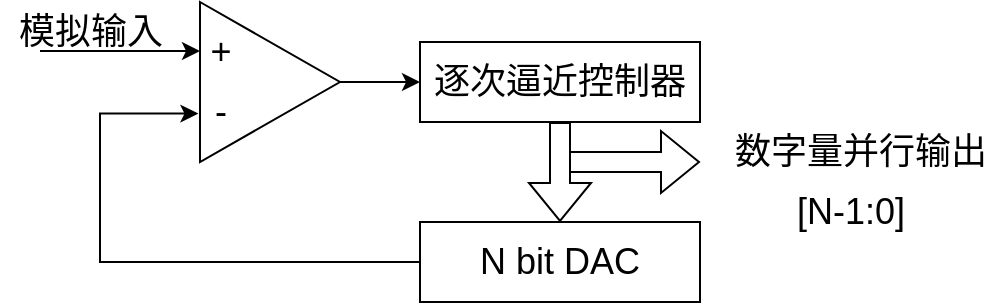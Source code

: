 <mxfile version="15.7.4" type="device"><diagram id="psNiFn3S9YbO4fuNEaUk" name="第 1 页"><mxGraphModel dx="1038" dy="579" grid="1" gridSize="10" guides="1" tooltips="1" connect="1" arrows="1" fold="1" page="1" pageScale="1" pageWidth="1169" pageHeight="1654" math="0" shadow="0"><root><mxCell id="0"/><mxCell id="1" parent="0"/><mxCell id="jC0r_F37Dfv9_lj1q5P1-38" value="" style="shape=flexArrow;endArrow=classic;html=1;rounded=0;fontSize=18;" edge="1" parent="1"><mxGeometry width="50" height="50" relative="1" as="geometry"><mxPoint x="670" y="270" as="sourcePoint"/><mxPoint x="740" y="270" as="targetPoint"/></mxGeometry></mxCell><mxCell id="jC0r_F37Dfv9_lj1q5P1-33" style="edgeStyle=orthogonalEdgeStyle;rounded=0;orthogonalLoop=1;jettySize=auto;html=1;exitX=1;exitY=0.5;exitDx=0;exitDy=0;entryX=0;entryY=0.5;entryDx=0;entryDy=0;fontSize=18;" edge="1" parent="1" source="jC0r_F37Dfv9_lj1q5P1-23" target="jC0r_F37Dfv9_lj1q5P1-30"><mxGeometry relative="1" as="geometry"/></mxCell><mxCell id="jC0r_F37Dfv9_lj1q5P1-23" value="" style="triangle;whiteSpace=wrap;html=1;fontSize=18;" vertex="1" parent="1"><mxGeometry x="490" y="190" width="70" height="80" as="geometry"/></mxCell><mxCell id="jC0r_F37Dfv9_lj1q5P1-24" value="+" style="text;html=1;align=center;verticalAlign=middle;resizable=0;points=[];autosize=1;strokeColor=none;fillColor=none;fontSize=18;" vertex="1" parent="1"><mxGeometry x="485" y="200" width="30" height="30" as="geometry"/></mxCell><mxCell id="jC0r_F37Dfv9_lj1q5P1-25" value="-" style="text;html=1;align=center;verticalAlign=middle;resizable=0;points=[];autosize=1;strokeColor=none;fillColor=none;fontSize=18;" vertex="1" parent="1"><mxGeometry x="490" y="230" width="20" height="30" as="geometry"/></mxCell><mxCell id="jC0r_F37Dfv9_lj1q5P1-27" value="" style="endArrow=classic;html=1;rounded=0;fontSize=18;" edge="1" parent="1"><mxGeometry width="50" height="50" relative="1" as="geometry"><mxPoint x="410" y="214.5" as="sourcePoint"/><mxPoint x="490" y="214.5" as="targetPoint"/></mxGeometry></mxCell><mxCell id="jC0r_F37Dfv9_lj1q5P1-28" value="模拟输入" style="text;html=1;align=center;verticalAlign=middle;resizable=0;points=[];autosize=1;strokeColor=none;fillColor=none;fontSize=18;" vertex="1" parent="1"><mxGeometry x="390" y="190" width="90" height="30" as="geometry"/></mxCell><mxCell id="jC0r_F37Dfv9_lj1q5P1-31" style="edgeStyle=orthogonalEdgeStyle;rounded=0;orthogonalLoop=1;jettySize=auto;html=1;exitX=0;exitY=0.5;exitDx=0;exitDy=0;entryX=-0.04;entryY=0.527;entryDx=0;entryDy=0;entryPerimeter=0;fontSize=18;" edge="1" parent="1" source="jC0r_F37Dfv9_lj1q5P1-29" target="jC0r_F37Dfv9_lj1q5P1-25"><mxGeometry relative="1" as="geometry"><Array as="points"><mxPoint x="440" y="320"/><mxPoint x="440" y="246"/></Array></mxGeometry></mxCell><mxCell id="jC0r_F37Dfv9_lj1q5P1-29" value="N bit DAC" style="rounded=0;whiteSpace=wrap;html=1;fontSize=18;" vertex="1" parent="1"><mxGeometry x="600" y="300" width="140" height="40" as="geometry"/></mxCell><mxCell id="jC0r_F37Dfv9_lj1q5P1-30" value="逐次逼近控制器" style="rounded=0;whiteSpace=wrap;html=1;fontSize=18;" vertex="1" parent="1"><mxGeometry x="600" y="210" width="140" height="40" as="geometry"/></mxCell><mxCell id="jC0r_F37Dfv9_lj1q5P1-37" value="" style="shape=flexArrow;endArrow=classic;html=1;rounded=0;fontSize=18;exitX=0.5;exitY=1;exitDx=0;exitDy=0;entryX=0.5;entryY=0;entryDx=0;entryDy=0;fillColor=#FFFFFF;" edge="1" parent="1" source="jC0r_F37Dfv9_lj1q5P1-30" target="jC0r_F37Dfv9_lj1q5P1-29"><mxGeometry width="50" height="50" relative="1" as="geometry"><mxPoint x="850" y="260" as="sourcePoint"/><mxPoint x="900" y="210" as="targetPoint"/></mxGeometry></mxCell><mxCell id="jC0r_F37Dfv9_lj1q5P1-39" value="数字量并行输出" style="text;html=1;align=center;verticalAlign=middle;resizable=0;points=[];autosize=1;strokeColor=none;fillColor=none;fontSize=18;" vertex="1" parent="1"><mxGeometry x="750" y="250" width="140" height="30" as="geometry"/></mxCell><mxCell id="jC0r_F37Dfv9_lj1q5P1-40" value="[N-1:0]" style="text;html=1;align=center;verticalAlign=middle;resizable=0;points=[];autosize=1;strokeColor=none;fillColor=none;fontSize=18;" vertex="1" parent="1"><mxGeometry x="780" y="280" width="70" height="30" as="geometry"/></mxCell></root></mxGraphModel></diagram></mxfile>